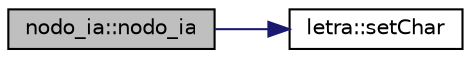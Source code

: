 digraph "nodo_ia::nodo_ia"
{
  edge [fontname="Helvetica",fontsize="10",labelfontname="Helvetica",labelfontsize="10"];
  node [fontname="Helvetica",fontsize="10",shape=record];
  rankdir="LR";
  Node0 [label="nodo_ia::nodo_ia",height=0.2,width=0.4,color="black", fillcolor="grey75", style="filled", fontcolor="black"];
  Node0 -> Node1 [color="midnightblue",fontsize="10",style="solid",fontname="Helvetica"];
  Node1 [label="letra::setChar",height=0.2,width=0.4,color="black", fillcolor="white", style="filled",URL="$classletra.html#a21a9ef6f3dff0d3670967e1999c45e21",tooltip="Cambia el caracter de una letra dada. "];
}

